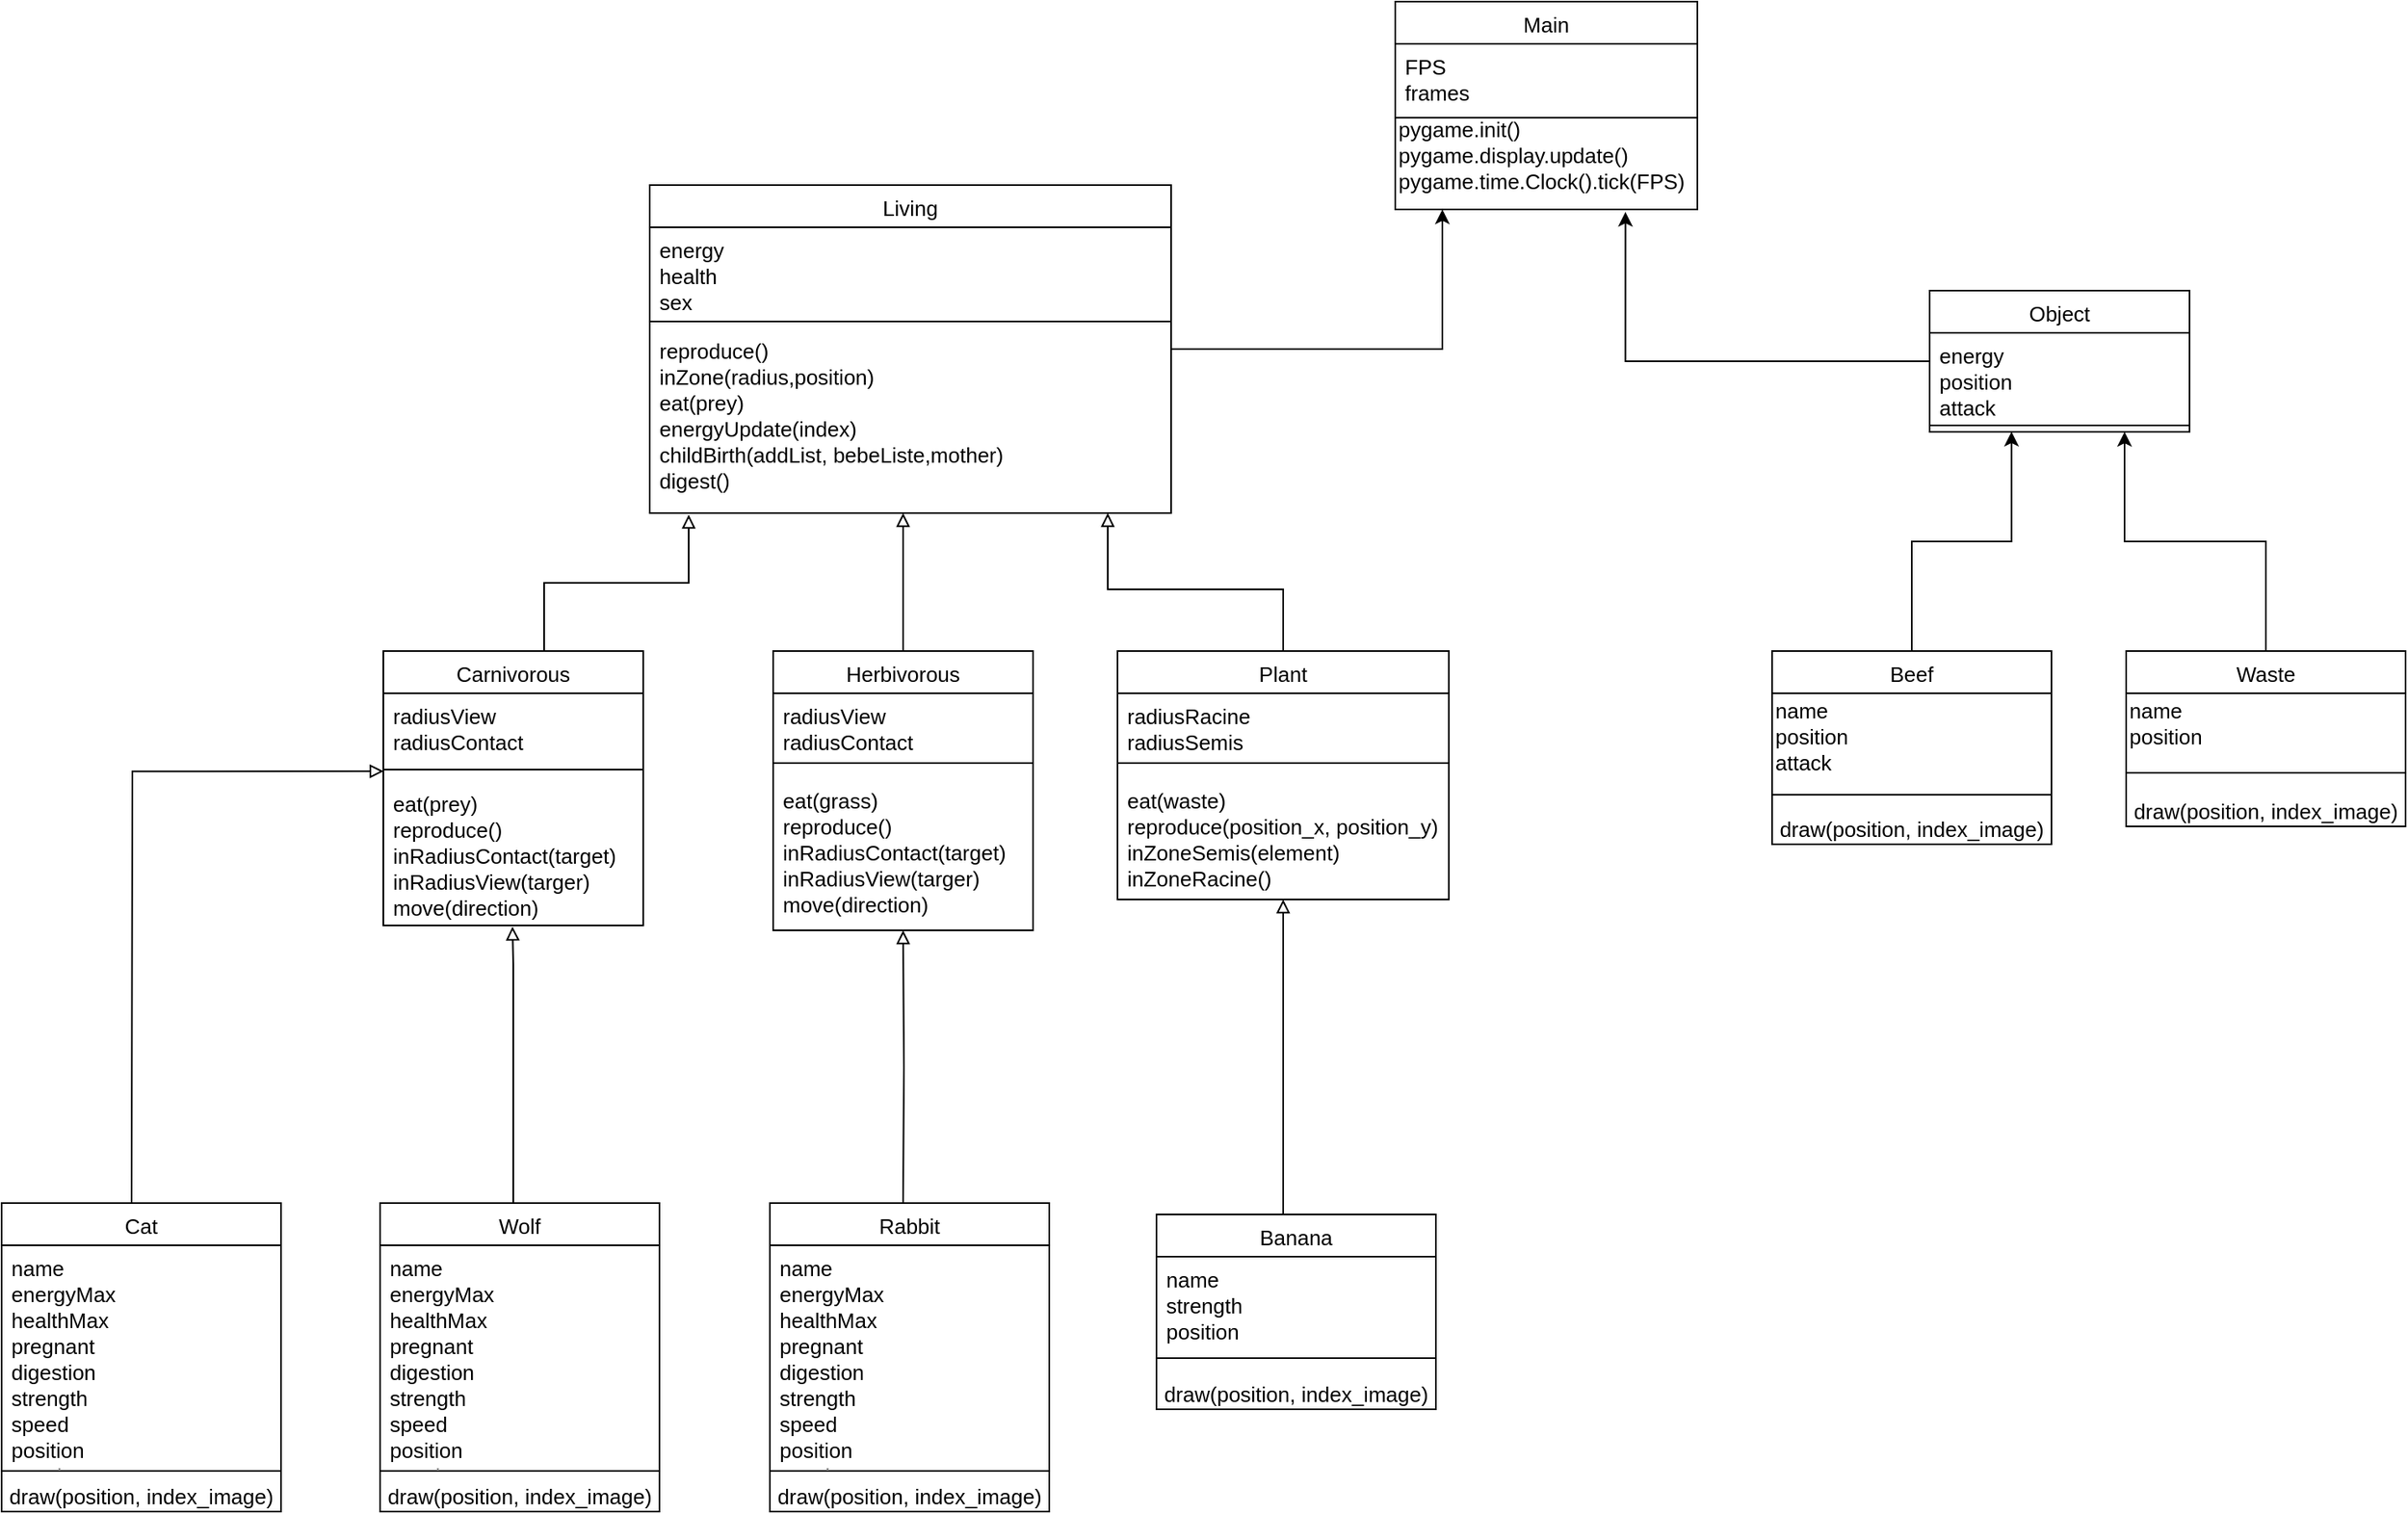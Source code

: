 <mxfile version="16.1.0" type="onedrive"><diagram id="C5RBs43oDa-KdzZeNtuy" name="Page-1"><mxGraphModel dx="1580" dy="1453" grid="0" gridSize="10" guides="1" tooltips="1" connect="1" arrows="1" fold="1" page="1" pageScale="1" pageWidth="1654" pageHeight="1169" math="0" shadow="0"><root><mxCell id="WIyWlLk6GJQsqaUBKTNV-0"/><mxCell id="WIyWlLk6GJQsqaUBKTNV-1" parent="WIyWlLk6GJQsqaUBKTNV-0"/><mxCell id="tCnxdBjShXMrXJM-JRgk-33" value="" style="edgeStyle=orthogonalEdgeStyle;rounded=0;orthogonalLoop=1;jettySize=auto;fontSize=13;fontStyle=0;labelBorderColor=none;" parent="WIyWlLk6GJQsqaUBKTNV-1" source="qqY5NxQBTnDj3dxJm5_0-4" target="tCnxdBjShXMrXJM-JRgk-31" edge="1"><mxGeometry relative="1" as="geometry"><mxPoint x="1002" y="234" as="targetPoint"/><Array as="points"><mxPoint x="966" y="306"/></Array></mxGeometry></mxCell><mxCell id="qqY5NxQBTnDj3dxJm5_0-4" value="Living" style="swimlane;fontStyle=0;align=center;verticalAlign=top;childLayout=stackLayout;horizontal=1;startSize=26;horizontalStack=0;resizeParent=1;resizeParentMax=0;resizeLast=0;collapsible=1;marginBottom=0;rounded=0;labelBorderColor=none;fontSize=13;" parent="WIyWlLk6GJQsqaUBKTNV-1" vertex="1"><mxGeometry x="478" y="205" width="321" height="202" as="geometry"/></mxCell><mxCell id="qqY5NxQBTnDj3dxJm5_0-5" value="energy&#10;health&#10;sex" style="text;strokeColor=none;fillColor=none;align=left;verticalAlign=top;spacingLeft=4;spacingRight=4;overflow=hidden;rotatable=0;points=[[0,0.5],[1,0.5]];portConstraint=eastwest;rounded=0;fontStyle=0;labelBorderColor=none;fontSize=13;" parent="qqY5NxQBTnDj3dxJm5_0-4" vertex="1"><mxGeometry y="26" width="321" height="54" as="geometry"/></mxCell><mxCell id="qqY5NxQBTnDj3dxJm5_0-6" value="" style="line;strokeWidth=1;fillColor=none;align=left;verticalAlign=middle;spacingTop=-1;spacingLeft=3;spacingRight=3;rotatable=0;labelPosition=right;points=[];portConstraint=eastwest;rounded=0;fontStyle=0;labelBorderColor=none;fontSize=13;" parent="qqY5NxQBTnDj3dxJm5_0-4" vertex="1"><mxGeometry y="80" width="321" height="8" as="geometry"/></mxCell><mxCell id="qqY5NxQBTnDj3dxJm5_0-7" value="reproduce()&#10;inZone(radius,position)&#10;eat(prey)&#10;energyUpdate(index)&#10;childBirth(addList, bebeListe,mother)&#10;digest()&#10;" style="text;strokeColor=none;fillColor=none;align=left;verticalAlign=top;spacingLeft=4;spacingRight=4;overflow=hidden;rotatable=0;points=[[0,0.5],[1,0.5]];portConstraint=eastwest;rounded=0;fontStyle=0;labelBorderColor=none;fontSize=13;" parent="qqY5NxQBTnDj3dxJm5_0-4" vertex="1"><mxGeometry y="88" width="321" height="114" as="geometry"/></mxCell><mxCell id="tCnxdBjShXMrXJM-JRgk-35" value="" style="edgeStyle=orthogonalEdgeStyle;rounded=0;orthogonalLoop=1;jettySize=auto;entryX=0.762;entryY=1.03;entryDx=0;entryDy=0;entryPerimeter=0;fontSize=13;fontStyle=0;labelBorderColor=none;" parent="WIyWlLk6GJQsqaUBKTNV-1" source="qqY5NxQBTnDj3dxJm5_0-14" target="tCnxdBjShXMrXJM-JRgk-31" edge="1"><mxGeometry relative="1" as="geometry"/></mxCell><mxCell id="qqY5NxQBTnDj3dxJm5_0-14" value="Object" style="swimlane;fontStyle=0;align=center;verticalAlign=top;childLayout=stackLayout;horizontal=1;startSize=26;horizontalStack=0;resizeParent=1;resizeParentMax=0;resizeLast=0;collapsible=1;marginBottom=0;rounded=0;labelBorderColor=none;fontSize=13;" parent="WIyWlLk6GJQsqaUBKTNV-1" vertex="1"><mxGeometry x="1266" y="270" width="160" height="87" as="geometry"/></mxCell><mxCell id="qqY5NxQBTnDj3dxJm5_0-15" value="energy&#10;position&#10;attack" style="text;strokeColor=none;fillColor=none;align=left;verticalAlign=top;spacingLeft=4;spacingRight=4;overflow=hidden;rotatable=0;points=[[0,0.5],[1,0.5]];portConstraint=eastwest;rounded=0;fontStyle=0;labelBorderColor=none;fontSize=13;" parent="qqY5NxQBTnDj3dxJm5_0-14" vertex="1"><mxGeometry y="26" width="160" height="53" as="geometry"/></mxCell><mxCell id="qqY5NxQBTnDj3dxJm5_0-16" value="" style="line;strokeWidth=1;fillColor=none;align=left;verticalAlign=middle;spacingTop=-1;spacingLeft=3;spacingRight=3;rotatable=0;labelPosition=right;points=[];portConstraint=eastwest;rounded=0;fontStyle=0;labelBorderColor=none;fontSize=13;" parent="qqY5NxQBTnDj3dxJm5_0-14" vertex="1"><mxGeometry y="79" width="160" height="8" as="geometry"/></mxCell><mxCell id="qqY5NxQBTnDj3dxJm5_0-27" value="" style="edgeStyle=orthogonalEdgeStyle;orthogonalLoop=1;jettySize=auto;rounded=0;endArrow=block;endFill=0;fontStyle=0;labelBorderColor=none;fontSize=13;" parent="WIyWlLk6GJQsqaUBKTNV-1" source="qqY5NxQBTnDj3dxJm5_0-23" edge="1"><mxGeometry relative="1" as="geometry"><mxPoint x="502" y="408" as="targetPoint"/><Array as="points"><mxPoint x="413" y="450"/><mxPoint x="502" y="450"/></Array></mxGeometry></mxCell><mxCell id="qqY5NxQBTnDj3dxJm5_0-23" value="Carnivorous" style="swimlane;fontStyle=0;align=center;verticalAlign=top;childLayout=stackLayout;horizontal=1;startSize=26;horizontalStack=0;resizeParent=1;resizeParentMax=0;resizeLast=0;collapsible=1;marginBottom=0;rounded=0;labelBorderColor=none;fontSize=13;" parent="WIyWlLk6GJQsqaUBKTNV-1" vertex="1"><mxGeometry x="314" y="492" width="160" height="169" as="geometry"/></mxCell><mxCell id="qqY5NxQBTnDj3dxJm5_0-24" value="radiusView&#10;radiusContact" style="text;strokeColor=none;fillColor=none;align=left;verticalAlign=top;spacingLeft=4;spacingRight=4;overflow=hidden;rotatable=0;points=[[0,0.5],[1,0.5]];portConstraint=eastwest;rounded=0;fontStyle=0;labelBorderColor=none;fontSize=13;" parent="qqY5NxQBTnDj3dxJm5_0-23" vertex="1"><mxGeometry y="26" width="160" height="40" as="geometry"/></mxCell><mxCell id="qqY5NxQBTnDj3dxJm5_0-25" value="" style="line;strokeWidth=1;fillColor=none;align=left;verticalAlign=middle;spacingTop=-1;spacingLeft=3;spacingRight=3;rotatable=0;labelPosition=right;points=[];portConstraint=eastwest;rounded=0;fontStyle=0;labelBorderColor=none;fontSize=13;" parent="qqY5NxQBTnDj3dxJm5_0-23" vertex="1"><mxGeometry y="66" width="160" height="14" as="geometry"/></mxCell><mxCell id="qqY5NxQBTnDj3dxJm5_0-26" value="eat(prey)&#10;reproduce()&#10;inRadiusContact(target)&#10;inRadiusView(targer)&#10;move(direction)" style="text;strokeColor=none;fillColor=none;align=left;verticalAlign=top;spacingLeft=4;spacingRight=4;overflow=hidden;rotatable=0;points=[[0,0.5],[1,0.5]];portConstraint=eastwest;rounded=0;fontStyle=0;labelBorderColor=none;fontSize=13;" parent="qqY5NxQBTnDj3dxJm5_0-23" vertex="1"><mxGeometry y="80" width="160" height="89" as="geometry"/></mxCell><mxCell id="qqY5NxQBTnDj3dxJm5_0-33" value="" style="edgeStyle=orthogonalEdgeStyle;orthogonalLoop=1;jettySize=auto;rounded=0;endArrow=block;endFill=0;fontStyle=0;labelBorderColor=none;fontSize=13;" parent="WIyWlLk6GJQsqaUBKTNV-1" source="qqY5NxQBTnDj3dxJm5_0-28" edge="1"><mxGeometry relative="1" as="geometry"><mxPoint x="634" y="407" as="targetPoint"/><Array as="points"><mxPoint x="634" y="447"/><mxPoint x="634" y="447"/></Array></mxGeometry></mxCell><mxCell id="qqY5NxQBTnDj3dxJm5_0-28" value="Herbivorous" style="swimlane;fontStyle=0;align=center;verticalAlign=top;childLayout=stackLayout;horizontal=1;startSize=26;horizontalStack=0;resizeParent=1;resizeParentMax=0;resizeLast=0;collapsible=1;marginBottom=0;rounded=0;labelBorderColor=none;fontSize=13;" parent="WIyWlLk6GJQsqaUBKTNV-1" vertex="1"><mxGeometry x="554" y="492" width="160" height="172" as="geometry"/></mxCell><mxCell id="qqY5NxQBTnDj3dxJm5_0-29" value="radiusView&#10;radiusContact" style="text;strokeColor=none;fillColor=none;align=left;verticalAlign=top;spacingLeft=4;spacingRight=4;overflow=hidden;rotatable=0;points=[[0,0.5],[1,0.5]];portConstraint=eastwest;rounded=0;fontStyle=0;labelBorderColor=none;fontSize=13;" parent="qqY5NxQBTnDj3dxJm5_0-28" vertex="1"><mxGeometry y="26" width="160" height="34" as="geometry"/></mxCell><mxCell id="qqY5NxQBTnDj3dxJm5_0-30" value="" style="line;strokeWidth=1;fillColor=none;align=left;verticalAlign=middle;spacingTop=-1;spacingLeft=3;spacingRight=3;rotatable=0;labelPosition=right;points=[];portConstraint=eastwest;rounded=0;fontStyle=0;labelBorderColor=none;fontSize=13;" parent="qqY5NxQBTnDj3dxJm5_0-28" vertex="1"><mxGeometry y="60" width="160" height="18" as="geometry"/></mxCell><mxCell id="qqY5NxQBTnDj3dxJm5_0-31" value="eat(grass)&#10;reproduce()&#10;inRadiusContact(target)&#10;inRadiusView(targer)&#10;move(direction)" style="text;strokeColor=none;fillColor=none;align=left;verticalAlign=top;spacingLeft=4;spacingRight=4;overflow=hidden;rotatable=0;points=[[0,0.5],[1,0.5]];portConstraint=eastwest;rounded=0;fontStyle=0;labelBorderColor=none;fontSize=13;" parent="qqY5NxQBTnDj3dxJm5_0-28" vertex="1"><mxGeometry y="78" width="160" height="94" as="geometry"/></mxCell><mxCell id="qqY5NxQBTnDj3dxJm5_0-38" value="" style="edgeStyle=orthogonalEdgeStyle;orthogonalLoop=1;jettySize=auto;rounded=0;endArrow=block;endFill=0;fontStyle=0;labelBorderColor=none;fontSize=13;" parent="WIyWlLk6GJQsqaUBKTNV-1" source="qqY5NxQBTnDj3dxJm5_0-34" edge="1"><mxGeometry relative="1" as="geometry"><mxPoint x="760" y="407" as="targetPoint"/><Array as="points"><mxPoint x="868" y="454"/><mxPoint x="760" y="454"/></Array></mxGeometry></mxCell><mxCell id="qqY5NxQBTnDj3dxJm5_0-34" value="Plant" style="swimlane;fontStyle=0;align=center;verticalAlign=top;childLayout=stackLayout;horizontal=1;startSize=26;horizontalStack=0;resizeParent=1;resizeParentMax=0;resizeLast=0;collapsible=1;marginBottom=0;rounded=0;labelBorderColor=none;fontSize=13;" parent="WIyWlLk6GJQsqaUBKTNV-1" vertex="1"><mxGeometry x="766" y="492" width="204" height="153" as="geometry"/></mxCell><mxCell id="qqY5NxQBTnDj3dxJm5_0-35" value="radiusRacine&#10;radiusSemis" style="text;strokeColor=none;fillColor=none;align=left;verticalAlign=top;spacingLeft=4;spacingRight=4;overflow=hidden;rotatable=0;points=[[0,0.5],[1,0.5]];portConstraint=eastwest;rounded=0;fontStyle=0;labelBorderColor=none;fontSize=13;" parent="qqY5NxQBTnDj3dxJm5_0-34" vertex="1"><mxGeometry y="26" width="204" height="34" as="geometry"/></mxCell><mxCell id="qqY5NxQBTnDj3dxJm5_0-36" value="" style="line;strokeWidth=1;fillColor=none;align=left;verticalAlign=middle;spacingTop=-1;spacingLeft=3;spacingRight=3;rotatable=0;labelPosition=right;points=[];portConstraint=eastwest;rounded=0;fontStyle=0;labelBorderColor=none;fontSize=13;" parent="qqY5NxQBTnDj3dxJm5_0-34" vertex="1"><mxGeometry y="60" width="204" height="18" as="geometry"/></mxCell><mxCell id="qqY5NxQBTnDj3dxJm5_0-37" value="eat(waste)&#10;reproduce(position_x, position_y)&#10;inZoneSemis(element)&#10;inZoneRacine()" style="text;strokeColor=none;fillColor=none;align=left;verticalAlign=top;spacingLeft=4;spacingRight=4;overflow=hidden;rotatable=0;points=[[0,0.5],[1,0.5]];portConstraint=eastwest;rounded=0;fontStyle=0;labelBorderColor=none;fontSize=13;" parent="qqY5NxQBTnDj3dxJm5_0-34" vertex="1"><mxGeometry y="78" width="204" height="75" as="geometry"/></mxCell><mxCell id="tCnxdBjShXMrXJM-JRgk-36" value="" style="edgeStyle=orthogonalEdgeStyle;rounded=0;orthogonalLoop=1;jettySize=auto;fontSize=13;entryX=0.315;entryY=0.986;entryDx=0;entryDy=0;entryPerimeter=0;fontStyle=0;labelBorderColor=none;" parent="WIyWlLk6GJQsqaUBKTNV-1" source="qqY5NxQBTnDj3dxJm5_0-39" target="qqY5NxQBTnDj3dxJm5_0-16" edge="1"><mxGeometry relative="1" as="geometry"/></mxCell><mxCell id="qqY5NxQBTnDj3dxJm5_0-39" value="Beef" style="swimlane;fontStyle=0;align=center;verticalAlign=top;childLayout=stackLayout;horizontal=1;startSize=26;horizontalStack=0;resizeParent=1;resizeParentMax=0;resizeLast=0;collapsible=1;marginBottom=0;rounded=0;labelBorderColor=none;fontSize=13;" parent="WIyWlLk6GJQsqaUBKTNV-1" vertex="1"><mxGeometry x="1169" y="492" width="172" height="119" as="geometry"><mxRectangle x="1220" y="580" width="70" height="26" as="alternateBounds"/></mxGeometry></mxCell><mxCell id="qqY5NxQBTnDj3dxJm5_0-56" value="name&#10;position&#10;attack" style="text;align=left;verticalAlign=middle;resizable=0;points=[];autosize=1;strokeColor=none;fillColor=none;rounded=0;fontStyle=0;labelBorderColor=none;fontSize=13;" parent="qqY5NxQBTnDj3dxJm5_0-39" vertex="1"><mxGeometry y="26" width="172" height="52" as="geometry"/></mxCell><mxCell id="qqY5NxQBTnDj3dxJm5_0-41" value="" style="line;strokeWidth=1;fillColor=none;align=left;verticalAlign=middle;spacingTop=-1;spacingLeft=3;spacingRight=3;rotatable=0;labelPosition=right;points=[];portConstraint=eastwest;rounded=0;spacing=1;fontSize=13;fontStyle=0;labelBorderColor=none;" parent="qqY5NxQBTnDj3dxJm5_0-39" vertex="1"><mxGeometry y="78" width="172" height="21" as="geometry"/></mxCell><mxCell id="16" value="draw(position, index_image)" style="text;align=center;verticalAlign=middle;resizable=0;points=[];autosize=1;strokeColor=none;rounded=0;fontStyle=0;labelBorderColor=none;fontSize=13;" parent="qqY5NxQBTnDj3dxJm5_0-39" vertex="1"><mxGeometry y="99" width="172" height="20" as="geometry"/></mxCell><mxCell id="tCnxdBjShXMrXJM-JRgk-37" value="" style="edgeStyle=orthogonalEdgeStyle;rounded=0;orthogonalLoop=1;jettySize=auto;entryX=0.75;entryY=1;entryDx=0;entryDy=0;fontSize=13;fontStyle=0;labelBorderColor=none;" parent="WIyWlLk6GJQsqaUBKTNV-1" source="qqY5NxQBTnDj3dxJm5_0-45" target="qqY5NxQBTnDj3dxJm5_0-14" edge="1"><mxGeometry relative="1" as="geometry"/></mxCell><mxCell id="qqY5NxQBTnDj3dxJm5_0-45" value="Waste" style="swimlane;fontStyle=0;align=center;verticalAlign=top;childLayout=stackLayout;horizontal=1;startSize=26;horizontalStack=0;resizeParent=1;resizeParentMax=0;resizeLast=0;collapsible=1;marginBottom=0;rounded=0;labelBorderColor=none;fontSize=13;" parent="WIyWlLk6GJQsqaUBKTNV-1" vertex="1"><mxGeometry x="1387" y="492" width="172" height="108" as="geometry"/></mxCell><mxCell id="qqY5NxQBTnDj3dxJm5_0-57" value="name&#10;position" style="text;align=left;verticalAlign=middle;resizable=0;points=[];autosize=1;strokeColor=none;fillColor=none;rounded=0;fontStyle=0;labelBorderColor=none;fontSize=13;" parent="qqY5NxQBTnDj3dxJm5_0-45" vertex="1"><mxGeometry y="26" width="172" height="36" as="geometry"/></mxCell><mxCell id="qqY5NxQBTnDj3dxJm5_0-47" value="" style="line;strokeWidth=1;fillColor=none;align=left;verticalAlign=middle;spacingTop=-1;spacingLeft=3;spacingRight=3;rotatable=0;labelPosition=right;points=[];portConstraint=eastwest;rounded=0;fontStyle=0;labelBorderColor=none;fontSize=13;" parent="qqY5NxQBTnDj3dxJm5_0-45" vertex="1"><mxGeometry y="62" width="172" height="26" as="geometry"/></mxCell><mxCell id="17" value="draw(position, index_image)" style="text;align=center;verticalAlign=middle;resizable=0;points=[];autosize=1;strokeColor=none;rounded=0;fontStyle=0;labelBorderColor=none;fontSize=13;" parent="qqY5NxQBTnDj3dxJm5_0-45" vertex="1"><mxGeometry y="88" width="172" height="20" as="geometry"/></mxCell><mxCell id="qqY5NxQBTnDj3dxJm5_0-58" value="" style="edgeStyle=orthogonalEdgeStyle;orthogonalLoop=1;jettySize=auto;entryX=0.497;entryY=1.008;entryDx=0;entryDy=0;entryPerimeter=0;rounded=0;endArrow=block;endFill=0;fontStyle=0;labelBorderColor=none;fontSize=13;" parent="WIyWlLk6GJQsqaUBKTNV-1" target="qqY5NxQBTnDj3dxJm5_0-26" edge="1"><mxGeometry relative="1" as="geometry"><Array as="points"><mxPoint x="394" y="685"/><mxPoint x="394" y="685"/></Array><mxPoint x="394" y="842" as="sourcePoint"/></mxGeometry></mxCell><mxCell id="qqY5NxQBTnDj3dxJm5_0-50" value="Wolf" style="swimlane;fontStyle=0;align=center;verticalAlign=top;childLayout=stackLayout;horizontal=1;startSize=26;horizontalStack=0;resizeParent=1;resizeParentMax=0;resizeLast=0;collapsible=1;marginBottom=0;rounded=0;labelBorderColor=none;fontSize=13;" parent="WIyWlLk6GJQsqaUBKTNV-1" vertex="1"><mxGeometry x="312" y="832" width="172" height="190" as="geometry"><mxRectangle x="330" y="800" width="60" height="26" as="alternateBounds"/></mxGeometry></mxCell><mxCell id="qqY5NxQBTnDj3dxJm5_0-51" value="name&#10;energyMax&#10;healthMax&#10;pregnant&#10;digestion&#10;strength&#10;speed&#10;position&#10;attack" style="text;strokeColor=none;fillColor=none;align=left;verticalAlign=top;spacingLeft=4;spacingRight=4;overflow=hidden;rotatable=0;points=[[0,0.5],[1,0.5]];portConstraint=eastwest;rounded=0;fontStyle=0;labelBorderColor=none;fontSize=13;" parent="qqY5NxQBTnDj3dxJm5_0-50" vertex="1"><mxGeometry y="26" width="172" height="134" as="geometry"/></mxCell><mxCell id="qqY5NxQBTnDj3dxJm5_0-52" value="" style="line;strokeWidth=1;fillColor=none;align=left;verticalAlign=middle;spacingTop=-1;spacingLeft=3;spacingRight=3;rotatable=0;labelPosition=right;points=[];portConstraint=eastwest;rounded=0;fontStyle=0;labelBorderColor=none;fontSize=13;" parent="qqY5NxQBTnDj3dxJm5_0-50" vertex="1"><mxGeometry y="160" width="172" height="10" as="geometry"/></mxCell><mxCell id="9" value="draw(position, index_image)" style="text;align=center;verticalAlign=middle;resizable=0;points=[];autosize=1;strokeColor=none;rounded=0;fontStyle=0;labelBorderColor=none;fontSize=13;" parent="qqY5NxQBTnDj3dxJm5_0-50" vertex="1"><mxGeometry y="170" width="172" height="20" as="geometry"/></mxCell><mxCell id="qqY5NxQBTnDj3dxJm5_0-87" value="" style="edgeStyle=orthogonalEdgeStyle;orthogonalLoop=1;jettySize=auto;entryX=0.5;entryY=1;entryDx=0;entryDy=0;entryPerimeter=0;endArrow=block;endFill=0;rounded=0;fontStyle=0;labelBorderColor=none;fontSize=13;" parent="WIyWlLk6GJQsqaUBKTNV-1" target="qqY5NxQBTnDj3dxJm5_0-31" edge="1"><mxGeometry relative="1" as="geometry"><mxPoint x="634" y="832" as="sourcePoint"/></mxGeometry></mxCell><mxCell id="qqY5NxQBTnDj3dxJm5_0-89" value="" style="edgeStyle=orthogonalEdgeStyle;orthogonalLoop=1;jettySize=auto;entryX=0.5;entryY=1;entryDx=0;entryDy=0;entryPerimeter=0;endArrow=block;endFill=0;rounded=0;fontStyle=0;labelBorderColor=none;fontSize=13;" parent="WIyWlLk6GJQsqaUBKTNV-1" source="qqY5NxQBTnDj3dxJm5_0-65" target="qqY5NxQBTnDj3dxJm5_0-37" edge="1"><mxGeometry relative="1" as="geometry"><Array as="points"><mxPoint x="868" y="730"/><mxPoint x="868" y="730"/></Array></mxGeometry></mxCell><mxCell id="qqY5NxQBTnDj3dxJm5_0-65" value="Banana" style="swimlane;fontStyle=0;align=center;verticalAlign=top;childLayout=stackLayout;horizontal=1;startSize=26;horizontalStack=0;resizeParent=1;resizeParentMax=0;resizeLast=0;collapsible=1;marginBottom=0;rounded=0;labelBorderColor=none;fontSize=13;" parent="WIyWlLk6GJQsqaUBKTNV-1" vertex="1"><mxGeometry x="790" y="839" width="172" height="120" as="geometry"/></mxCell><mxCell id="qqY5NxQBTnDj3dxJm5_0-66" value="name&#10;strength&#10;position" style="text;strokeColor=none;fillColor=none;align=left;verticalAlign=top;spacingLeft=4;spacingRight=4;overflow=hidden;rotatable=0;points=[[0,0.5],[1,0.5]];portConstraint=eastwest;rounded=0;fontStyle=0;labelBorderColor=none;fontSize=13;" parent="qqY5NxQBTnDj3dxJm5_0-65" vertex="1"><mxGeometry y="26" width="172" height="51" as="geometry"/></mxCell><mxCell id="qqY5NxQBTnDj3dxJm5_0-67" value="" style="line;strokeWidth=1;fillColor=none;align=left;verticalAlign=middle;spacingTop=-1;spacingLeft=3;spacingRight=3;rotatable=0;labelPosition=right;points=[];portConstraint=eastwest;rounded=0;fontStyle=0;labelBorderColor=none;fontSize=13;" parent="qqY5NxQBTnDj3dxJm5_0-65" vertex="1"><mxGeometry y="77" width="172" height="23" as="geometry"/></mxCell><mxCell id="15" value="draw(position, index_image)" style="text;align=center;verticalAlign=middle;resizable=0;points=[];autosize=1;strokeColor=none;rounded=0;fontStyle=0;labelBorderColor=none;fontSize=13;" parent="qqY5NxQBTnDj3dxJm5_0-65" vertex="1"><mxGeometry y="100" width="172" height="20" as="geometry"/></mxCell><mxCell id="qqY5NxQBTnDj3dxJm5_0-74" value="Main" style="swimlane;fontStyle=0;align=center;verticalAlign=top;childLayout=stackLayout;horizontal=1;startSize=26;horizontalStack=0;resizeParent=1;resizeParentMax=0;resizeLast=0;collapsible=1;marginBottom=0;rounded=0;labelBorderColor=none;fontSize=13;" parent="WIyWlLk6GJQsqaUBKTNV-1" vertex="1"><mxGeometry x="937" y="92" width="186" height="128" as="geometry"/></mxCell><mxCell id="qqY5NxQBTnDj3dxJm5_0-75" value="FPS&#10;frames" style="text;strokeColor=none;fillColor=none;align=left;verticalAlign=top;spacingLeft=4;spacingRight=4;overflow=hidden;rotatable=0;points=[[0,0.5],[1,0.5]];portConstraint=eastwest;rounded=0;fontStyle=0;labelBorderColor=none;fontSize=13;" parent="qqY5NxQBTnDj3dxJm5_0-74" vertex="1"><mxGeometry y="26" width="186" height="41" as="geometry"/></mxCell><mxCell id="qqY5NxQBTnDj3dxJm5_0-76" value="" style="line;strokeWidth=1;fillColor=none;align=left;verticalAlign=middle;spacingTop=-1;spacingLeft=3;spacingRight=3;rotatable=0;labelPosition=right;points=[];portConstraint=eastwest;rounded=0;fontStyle=0;labelBorderColor=none;fontSize=13;" parent="qqY5NxQBTnDj3dxJm5_0-74" vertex="1"><mxGeometry y="67" width="186" height="9" as="geometry"/></mxCell><mxCell id="tCnxdBjShXMrXJM-JRgk-31" value="pygame.init()&#10;pygame.display.update()&#10;pygame.time.Clock().tick(FPS)&#10;" style="text;align=left;verticalAlign=middle;resizable=0;points=[];autosize=1;strokeColor=none;fillColor=none;fontSize=13;rounded=0;fontStyle=0;labelBorderColor=none;" parent="qqY5NxQBTnDj3dxJm5_0-74" vertex="1"><mxGeometry y="76" width="186" height="52" as="geometry"/></mxCell><mxCell id="8" value="" style="edgeStyle=orthogonalEdgeStyle;exitX=0.5;exitY=0;exitDx=0;exitDy=0;entryX=0.001;entryY=0.575;entryDx=0;entryDy=0;entryPerimeter=0;endArrow=block;endFill=0;rounded=0;fontStyle=0;labelBorderColor=none;fontSize=13;" parent="WIyWlLk6GJQsqaUBKTNV-1" target="qqY5NxQBTnDj3dxJm5_0-25" edge="1"><mxGeometry relative="1" as="geometry"><mxPoint x="173" y="636" as="targetPoint"/><mxPoint x="159" y="832" as="sourcePoint"/></mxGeometry></mxCell><mxCell id="tCnxdBjShXMrXJM-JRgk-23" value="Rabbit" style="swimlane;fontStyle=0;align=center;verticalAlign=top;childLayout=stackLayout;horizontal=1;startSize=26;horizontalStack=0;resizeParent=1;resizeParentMax=0;resizeLast=0;collapsible=1;marginBottom=0;rounded=0;labelBorderColor=none;fontSize=13;" parent="WIyWlLk6GJQsqaUBKTNV-1" vertex="1"><mxGeometry x="552" y="832" width="172" height="190" as="geometry"><mxRectangle x="330" y="800" width="60" height="26" as="alternateBounds"/></mxGeometry></mxCell><mxCell id="tCnxdBjShXMrXJM-JRgk-24" value="name&#10;energyMax&#10;healthMax&#10;pregnant&#10;digestion&#10;strength&#10;speed&#10;position&#10;attack" style="text;strokeColor=none;fillColor=none;align=left;verticalAlign=top;spacingLeft=4;spacingRight=4;overflow=hidden;rotatable=0;points=[[0,0.5],[1,0.5]];portConstraint=eastwest;rounded=0;fontStyle=0;labelBorderColor=none;fontSize=13;" parent="tCnxdBjShXMrXJM-JRgk-23" vertex="1"><mxGeometry y="26" width="172" height="134" as="geometry"/></mxCell><mxCell id="tCnxdBjShXMrXJM-JRgk-25" value="" style="line;strokeWidth=1;fillColor=none;align=left;verticalAlign=middle;spacingTop=-1;spacingLeft=3;spacingRight=3;rotatable=0;labelPosition=right;points=[];portConstraint=eastwest;rounded=0;fontStyle=0;labelBorderColor=none;fontSize=13;" parent="tCnxdBjShXMrXJM-JRgk-23" vertex="1"><mxGeometry y="160" width="172" height="10" as="geometry"/></mxCell><mxCell id="tCnxdBjShXMrXJM-JRgk-26" value="draw(position, index_image)" style="text;align=center;verticalAlign=middle;resizable=0;points=[];autosize=1;strokeColor=none;rounded=0;fontStyle=0;labelBorderColor=none;fontSize=13;" parent="tCnxdBjShXMrXJM-JRgk-23" vertex="1"><mxGeometry y="170" width="172" height="20" as="geometry"/></mxCell><mxCell id="tCnxdBjShXMrXJM-JRgk-27" value="Cat" style="swimlane;fontStyle=0;align=center;verticalAlign=top;childLayout=stackLayout;horizontal=1;startSize=26;horizontalStack=0;resizeParent=1;resizeParentMax=0;resizeLast=0;collapsible=1;marginBottom=0;rounded=0;labelBorderColor=none;fontSize=13;" parent="WIyWlLk6GJQsqaUBKTNV-1" vertex="1"><mxGeometry x="79" y="832" width="172" height="190" as="geometry"><mxRectangle x="330" y="800" width="60" height="26" as="alternateBounds"/></mxGeometry></mxCell><mxCell id="tCnxdBjShXMrXJM-JRgk-28" value="name&#10;energyMax&#10;healthMax&#10;pregnant&#10;digestion&#10;strength&#10;speed&#10;position&#10;attack" style="text;strokeColor=none;fillColor=none;align=left;verticalAlign=top;spacingLeft=4;spacingRight=4;overflow=hidden;rotatable=0;points=[[0,0.5],[1,0.5]];portConstraint=eastwest;rounded=0;fontStyle=0;labelBorderColor=none;fontSize=13;" parent="tCnxdBjShXMrXJM-JRgk-27" vertex="1"><mxGeometry y="26" width="172" height="134" as="geometry"/></mxCell><mxCell id="tCnxdBjShXMrXJM-JRgk-29" value="" style="line;strokeWidth=1;fillColor=none;align=left;verticalAlign=middle;spacingTop=-1;spacingLeft=3;spacingRight=3;rotatable=0;labelPosition=right;points=[];portConstraint=eastwest;rounded=0;fontStyle=0;labelBorderColor=none;fontSize=13;" parent="tCnxdBjShXMrXJM-JRgk-27" vertex="1"><mxGeometry y="160" width="172" height="10" as="geometry"/></mxCell><mxCell id="tCnxdBjShXMrXJM-JRgk-30" value="draw(position, index_image)" style="text;align=center;verticalAlign=middle;resizable=0;points=[];autosize=1;strokeColor=none;rounded=0;fontStyle=0;labelBorderColor=none;fontSize=13;" parent="tCnxdBjShXMrXJM-JRgk-27" vertex="1"><mxGeometry y="170" width="172" height="20" as="geometry"/></mxCell></root></mxGraphModel></diagram></mxfile>